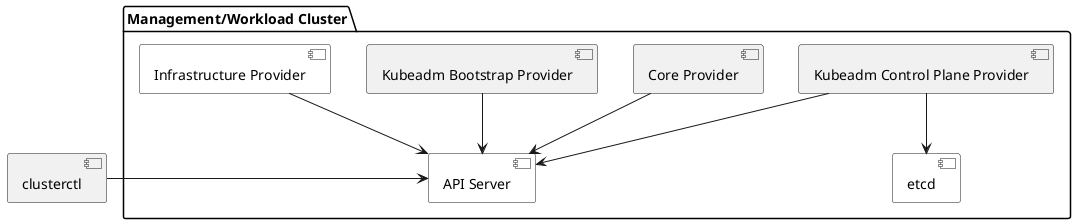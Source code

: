 @startuml

[clusterctl]

package "Management/Workload Cluster" {
    [Kubeadm Control Plane Provider] as cakcp
    [Core Provider] as capi
    [Kubeadm Bootstrap Provider] as cabpk
    [Infrastructure Provider] as infra #white
    [API Server] as api #white
    [etcd] #white
    capi --> api
    cabpk --> api
    cakcp --> api
    infra --> api
    cakcp --> etcd
}

clusterctl -> api

@enduml
